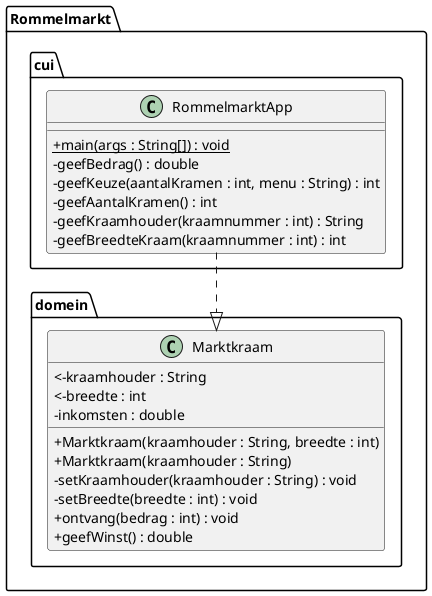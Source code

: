 @startuml Rommelmarkt
skinparam ClassAttributeIconSize 0
package Rommelmarkt{
    package domein{
        class Marktkraam{
            <-kraamhouder : String
            <-breedte : int
            -inkomsten : double
            +Marktkraam(kraamhouder : String, breedte : int)
            +Marktkraam(kraamhouder : String)
            -setKraamhouder(kraamhouder : String) : void
            -setBreedte(breedte : int) : void
            +ontvang(bedrag : int) : void
            +geefWinst() : double
        }
    }
    package cui{
        class RommelmarktApp{
            {static}+main(args : String[]) : void
            -geefBedrag() : double
            -geefKeuze(aantalKramen : int, menu : String) : int
            -geefAantalKramen() : int
            -geefKraamhouder(kraamnummer : int) : String
            -geefBreedteKraam(kraamnummer : int) : int
        }
    }
    RommelmarktApp ..|> Marktkraam
}

@enduml